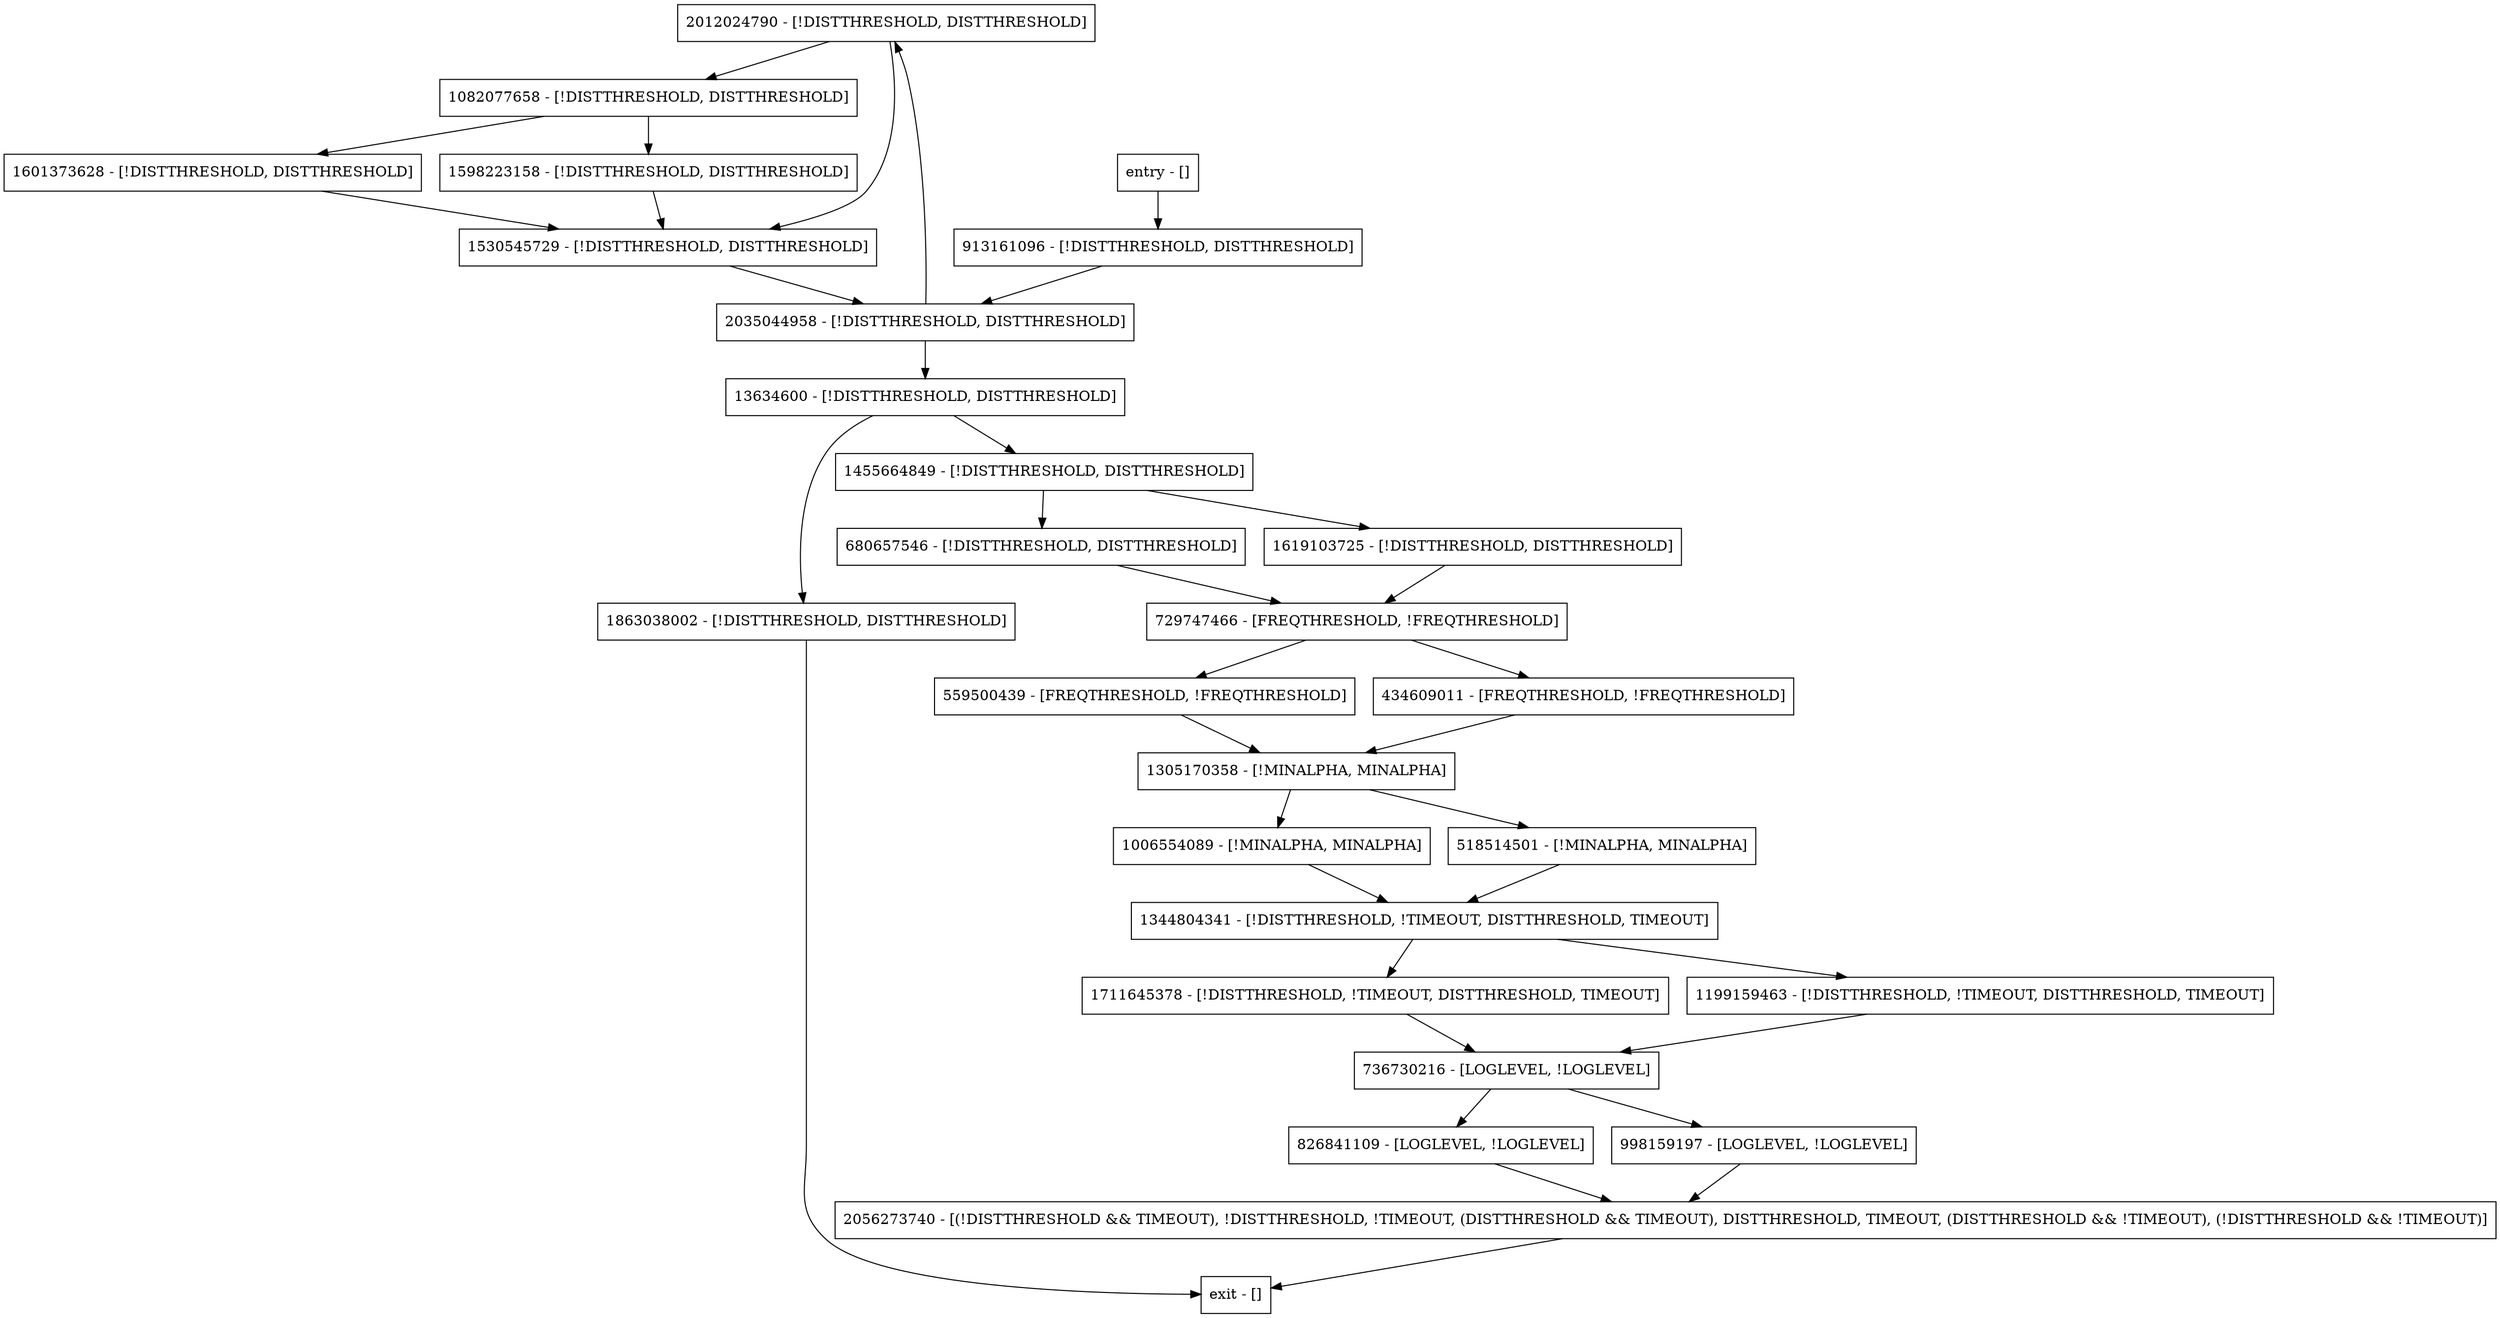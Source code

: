 digraph main {
node [shape=record];
2012024790 [label="2012024790 - [!DISTTHRESHOLD, DISTTHRESHOLD]"];
1082077658 [label="1082077658 - [!DISTTHRESHOLD, DISTTHRESHOLD]"];
2056273740 [label="2056273740 - [(!DISTTHRESHOLD && TIMEOUT), !DISTTHRESHOLD, !TIMEOUT, (DISTTHRESHOLD && TIMEOUT), DISTTHRESHOLD, TIMEOUT, (DISTTHRESHOLD && !TIMEOUT), (!DISTTHRESHOLD && !TIMEOUT)]"];
680657546 [label="680657546 - [!DISTTHRESHOLD, DISTTHRESHOLD]"];
1711645378 [label="1711645378 - [!DISTTHRESHOLD, !TIMEOUT, DISTTHRESHOLD, TIMEOUT]"];
1199159463 [label="1199159463 - [!DISTTHRESHOLD, !TIMEOUT, DISTTHRESHOLD, TIMEOUT]"];
1863038002 [label="1863038002 - [!DISTTHRESHOLD, DISTTHRESHOLD]"];
913161096 [label="913161096 - [!DISTTHRESHOLD, DISTTHRESHOLD]"];
2035044958 [label="2035044958 - [!DISTTHRESHOLD, DISTTHRESHOLD]"];
1601373628 [label="1601373628 - [!DISTTHRESHOLD, DISTTHRESHOLD]"];
1598223158 [label="1598223158 - [!DISTTHRESHOLD, DISTTHRESHOLD]"];
1006554089 [label="1006554089 - [!MINALPHA, MINALPHA]"];
13634600 [label="13634600 - [!DISTTHRESHOLD, DISTTHRESHOLD]"];
559500439 [label="559500439 - [FREQTHRESHOLD, !FREQTHRESHOLD]"];
1619103725 [label="1619103725 - [!DISTTHRESHOLD, DISTTHRESHOLD]"];
518514501 [label="518514501 - [!MINALPHA, MINALPHA]"];
826841109 [label="826841109 - [LOGLEVEL, !LOGLEVEL]"];
1344804341 [label="1344804341 - [!DISTTHRESHOLD, !TIMEOUT, DISTTHRESHOLD, TIMEOUT]"];
434609011 [label="434609011 - [FREQTHRESHOLD, !FREQTHRESHOLD]"];
998159197 [label="998159197 - [LOGLEVEL, !LOGLEVEL]"];
1530545729 [label="1530545729 - [!DISTTHRESHOLD, DISTTHRESHOLD]"];
entry [label="entry - []"];
exit [label="exit - []"];
1455664849 [label="1455664849 - [!DISTTHRESHOLD, DISTTHRESHOLD]"];
729747466 [label="729747466 - [FREQTHRESHOLD, !FREQTHRESHOLD]"];
1305170358 [label="1305170358 - [!MINALPHA, MINALPHA]"];
736730216 [label="736730216 - [LOGLEVEL, !LOGLEVEL]"];
entry;
exit;
2012024790 -> 1082077658;
2012024790 -> 1530545729;
1082077658 -> 1598223158;
1082077658 -> 1601373628;
2056273740 -> exit;
680657546 -> 729747466;
1711645378 -> 736730216;
1199159463 -> 736730216;
1863038002 -> exit;
913161096 -> 2035044958;
2035044958 -> 2012024790;
2035044958 -> 13634600;
1601373628 -> 1530545729;
1598223158 -> 1530545729;
1006554089 -> 1344804341;
13634600 -> 1863038002;
13634600 -> 1455664849;
559500439 -> 1305170358;
1619103725 -> 729747466;
518514501 -> 1344804341;
826841109 -> 2056273740;
1344804341 -> 1711645378;
1344804341 -> 1199159463;
434609011 -> 1305170358;
998159197 -> 2056273740;
1530545729 -> 2035044958;
entry -> 913161096;
1455664849 -> 1619103725;
1455664849 -> 680657546;
729747466 -> 559500439;
729747466 -> 434609011;
1305170358 -> 1006554089;
1305170358 -> 518514501;
736730216 -> 826841109;
736730216 -> 998159197;
}
